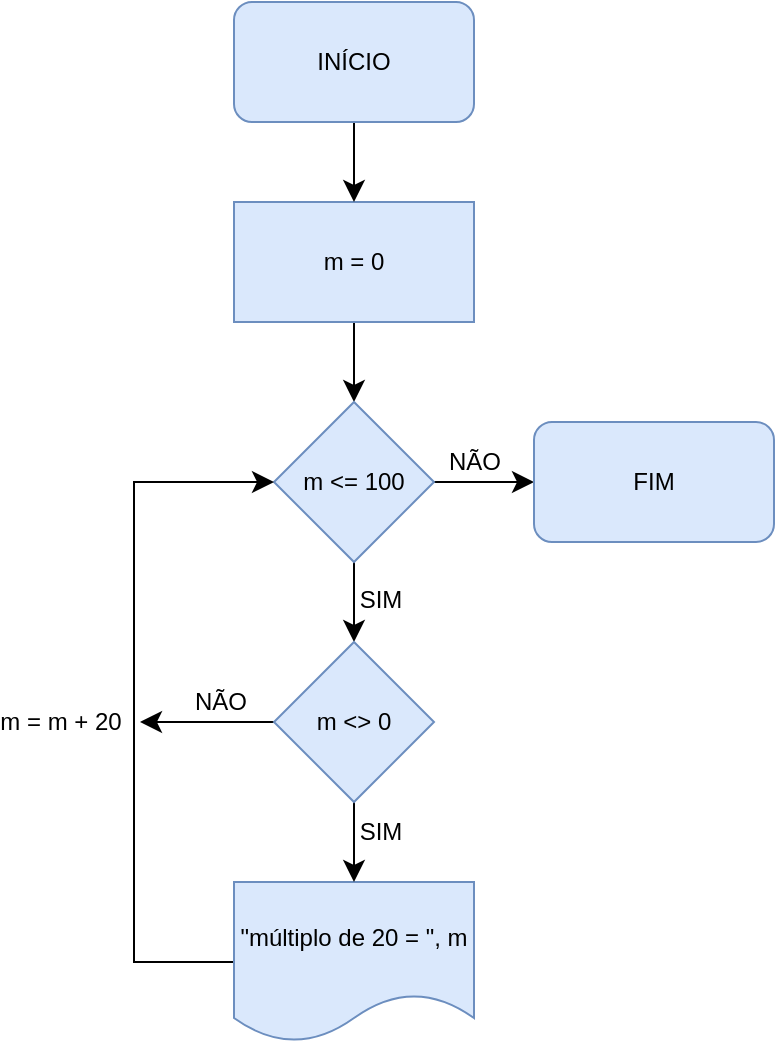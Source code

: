 <mxfile version="26.0.12">
  <diagram name="Página-1" id="ZG89Vh-_nIyCFlYWtU8B">
    <mxGraphModel dx="3772" dy="2450" grid="1" gridSize="10" guides="1" tooltips="1" connect="1" arrows="1" fold="1" page="1" pageScale="1" pageWidth="1169" pageHeight="827" math="0" shadow="0">
      <root>
        <mxCell id="0" />
        <mxCell id="1" parent="0" />
        <mxCell id="_icEVC4zY8jzHrzMwm_u-8" value="" style="edgeStyle=none;curved=1;rounded=0;orthogonalLoop=1;jettySize=auto;html=1;fontSize=12;startSize=8;endSize=8;movable=1;resizable=1;rotatable=1;deletable=1;editable=1;locked=0;connectable=1;" parent="1" source="_icEVC4zY8jzHrzMwm_u-4" target="_icEVC4zY8jzHrzMwm_u-7" edge="1">
          <mxGeometry relative="1" as="geometry" />
        </mxCell>
        <mxCell id="_icEVC4zY8jzHrzMwm_u-4" value="m = 0" style="rounded=0;whiteSpace=wrap;html=1;fillColor=#dae8fc;strokeColor=#6c8ebf;movable=1;resizable=1;rotatable=1;deletable=1;editable=1;locked=0;connectable=1;" parent="1" vertex="1">
          <mxGeometry x="-1863" y="-1400" width="120" height="60" as="geometry" />
        </mxCell>
        <mxCell id="_icEVC4zY8jzHrzMwm_u-6" value="" style="edgeStyle=none;curved=1;rounded=0;orthogonalLoop=1;jettySize=auto;html=1;fontSize=12;startSize=8;endSize=8;movable=1;resizable=1;rotatable=1;deletable=1;editable=1;locked=0;connectable=1;" parent="1" source="_icEVC4zY8jzHrzMwm_u-2" target="_icEVC4zY8jzHrzMwm_u-4" edge="1">
          <mxGeometry relative="1" as="geometry" />
        </mxCell>
        <mxCell id="_icEVC4zY8jzHrzMwm_u-2" value="INÍCIO" style="rounded=1;whiteSpace=wrap;html=1;fillColor=#dae8fc;strokeColor=#6c8ebf;movable=1;resizable=1;rotatable=1;deletable=1;editable=1;locked=0;connectable=1;" parent="1" vertex="1">
          <mxGeometry x="-1863" y="-1500" width="120" height="60" as="geometry" />
        </mxCell>
        <mxCell id="_icEVC4zY8jzHrzMwm_u-13" style="edgeStyle=none;curved=1;rounded=0;orthogonalLoop=1;jettySize=auto;html=1;fontSize=12;startSize=8;endSize=8;movable=1;resizable=1;rotatable=1;deletable=1;editable=1;locked=0;connectable=1;" parent="1" source="_icEVC4zY8jzHrzMwm_u-7" target="_icEVC4zY8jzHrzMwm_u-16" edge="1">
          <mxGeometry relative="1" as="geometry">
            <mxPoint x="-1703" y="-1260" as="targetPoint" />
          </mxGeometry>
        </mxCell>
        <mxCell id="_icEVC4zY8jzHrzMwm_u-14" value="NÃO" style="edgeLabel;html=1;align=center;verticalAlign=middle;resizable=1;points=[];fontSize=12;labelBackgroundColor=none;movable=1;rotatable=1;deletable=1;editable=1;locked=0;connectable=1;" parent="_icEVC4zY8jzHrzMwm_u-13" vertex="1" connectable="0">
          <mxGeometry x="-0.2" y="3" relative="1" as="geometry">
            <mxPoint y="-7" as="offset" />
          </mxGeometry>
        </mxCell>
        <mxCell id="my3Ilnrd2uVODtXXJCNQ-4" style="edgeStyle=none;curved=1;rounded=0;orthogonalLoop=1;jettySize=auto;html=1;entryDx=0;entryDy=0;fontSize=12;startSize=8;endSize=8;movable=1;resizable=1;rotatable=1;deletable=1;editable=1;locked=0;connectable=1;" edge="1" parent="1" source="_icEVC4zY8jzHrzMwm_u-7" target="my3Ilnrd2uVODtXXJCNQ-1">
          <mxGeometry relative="1" as="geometry" />
        </mxCell>
        <mxCell id="my3Ilnrd2uVODtXXJCNQ-8" value="SIM" style="edgeLabel;html=1;align=center;verticalAlign=middle;resizable=1;points=[];fontSize=12;movable=1;rotatable=1;deletable=1;editable=1;locked=0;connectable=1;labelBackgroundColor=none;" vertex="1" connectable="0" parent="my3Ilnrd2uVODtXXJCNQ-4">
          <mxGeometry x="-0.05" y="2" relative="1" as="geometry">
            <mxPoint x="11" as="offset" />
          </mxGeometry>
        </mxCell>
        <mxCell id="_icEVC4zY8jzHrzMwm_u-7" value="m &amp;lt;= 100" style="rhombus;whiteSpace=wrap;html=1;rounded=0;fillColor=#dae8fc;strokeColor=#6c8ebf;movable=1;resizable=1;rotatable=1;deletable=1;editable=1;locked=0;connectable=1;" parent="1" vertex="1">
          <mxGeometry x="-1843" y="-1300" width="80" height="80" as="geometry" />
        </mxCell>
        <mxCell id="_icEVC4zY8jzHrzMwm_u-11" style="edgeStyle=none;curved=0;rounded=0;orthogonalLoop=1;jettySize=auto;html=1;entryDx=0;entryDy=0;fontSize=12;startSize=8;endSize=8;exitDx=0;exitDy=0;movable=1;resizable=1;rotatable=1;deletable=1;editable=1;locked=0;connectable=1;" parent="1" source="_icEVC4zY8jzHrzMwm_u-9" target="_icEVC4zY8jzHrzMwm_u-7" edge="1">
          <mxGeometry relative="1" as="geometry">
            <Array as="points">
              <mxPoint x="-1913" y="-1020" />
              <mxPoint x="-1913" y="-1260" />
            </Array>
          </mxGeometry>
        </mxCell>
        <mxCell id="_icEVC4zY8jzHrzMwm_u-12" value="m = m + 20" style="edgeLabel;html=1;align=center;verticalAlign=middle;resizable=1;points=[];fontSize=12;labelBackgroundColor=none;movable=1;rotatable=1;deletable=1;editable=1;locked=0;connectable=1;" parent="_icEVC4zY8jzHrzMwm_u-11" vertex="1" connectable="0">
          <mxGeometry x="-0.05" y="-1" relative="1" as="geometry">
            <mxPoint x="-38" y="1" as="offset" />
          </mxGeometry>
        </mxCell>
        <mxCell id="_icEVC4zY8jzHrzMwm_u-9" value="&quot;múltiplo de 20 = &quot;, m" style="shape=document;whiteSpace=wrap;html=1;boundedLbl=1;rounded=0;fillColor=#dae8fc;strokeColor=#6c8ebf;movable=1;resizable=1;rotatable=1;deletable=1;editable=1;locked=0;connectable=1;" parent="1" vertex="1">
          <mxGeometry x="-1863" y="-1060" width="120" height="80" as="geometry" />
        </mxCell>
        <mxCell id="_icEVC4zY8jzHrzMwm_u-16" value="FIM" style="rounded=1;whiteSpace=wrap;html=1;fillColor=#dae8fc;strokeColor=#6c8ebf;movable=1;resizable=1;rotatable=1;deletable=1;editable=1;locked=0;connectable=1;" parent="1" vertex="1">
          <mxGeometry x="-1713" y="-1290" width="120" height="60" as="geometry" />
        </mxCell>
        <mxCell id="my3Ilnrd2uVODtXXJCNQ-5" value="" style="edgeStyle=none;curved=1;rounded=0;orthogonalLoop=1;jettySize=auto;html=1;fontSize=12;startSize=8;endSize=8;movable=1;resizable=1;rotatable=1;deletable=1;editable=1;locked=0;connectable=1;" edge="1" parent="1" source="my3Ilnrd2uVODtXXJCNQ-1" target="_icEVC4zY8jzHrzMwm_u-9">
          <mxGeometry relative="1" as="geometry" />
        </mxCell>
        <mxCell id="my3Ilnrd2uVODtXXJCNQ-9" value="SIM" style="edgeLabel;html=1;align=center;verticalAlign=middle;resizable=1;points=[];fontSize=12;movable=1;rotatable=1;deletable=1;editable=1;locked=0;connectable=1;labelBackgroundColor=none;" vertex="1" connectable="0" parent="my3Ilnrd2uVODtXXJCNQ-5">
          <mxGeometry x="-0.25" y="1" relative="1" as="geometry">
            <mxPoint x="12" as="offset" />
          </mxGeometry>
        </mxCell>
        <mxCell id="my3Ilnrd2uVODtXXJCNQ-6" style="edgeStyle=none;curved=1;rounded=0;orthogonalLoop=1;jettySize=auto;html=1;fontSize=12;startSize=8;endSize=8;movable=1;resizable=1;rotatable=1;deletable=1;editable=1;locked=0;connectable=1;" edge="1" parent="1" source="my3Ilnrd2uVODtXXJCNQ-1">
          <mxGeometry relative="1" as="geometry">
            <mxPoint x="-1910" y="-1140" as="targetPoint" />
          </mxGeometry>
        </mxCell>
        <mxCell id="my3Ilnrd2uVODtXXJCNQ-7" value="NÃO" style="edgeLabel;html=1;align=center;verticalAlign=middle;resizable=1;points=[];fontSize=12;movable=1;rotatable=1;deletable=1;editable=1;locked=0;connectable=1;labelBackgroundColor=none;" vertex="1" connectable="0" parent="my3Ilnrd2uVODtXXJCNQ-6">
          <mxGeometry x="-0.194" y="1" relative="1" as="geometry">
            <mxPoint y="-11" as="offset" />
          </mxGeometry>
        </mxCell>
        <mxCell id="my3Ilnrd2uVODtXXJCNQ-1" value="m &amp;lt;&amp;gt; 0" style="rhombus;whiteSpace=wrap;html=1;movable=1;resizable=1;rotatable=1;deletable=1;editable=1;locked=0;connectable=1;fillColor=#dae8fc;strokeColor=#6c8ebf;" vertex="1" parent="1">
          <mxGeometry x="-1843" y="-1180" width="80" height="80" as="geometry" />
        </mxCell>
      </root>
    </mxGraphModel>
  </diagram>
</mxfile>
